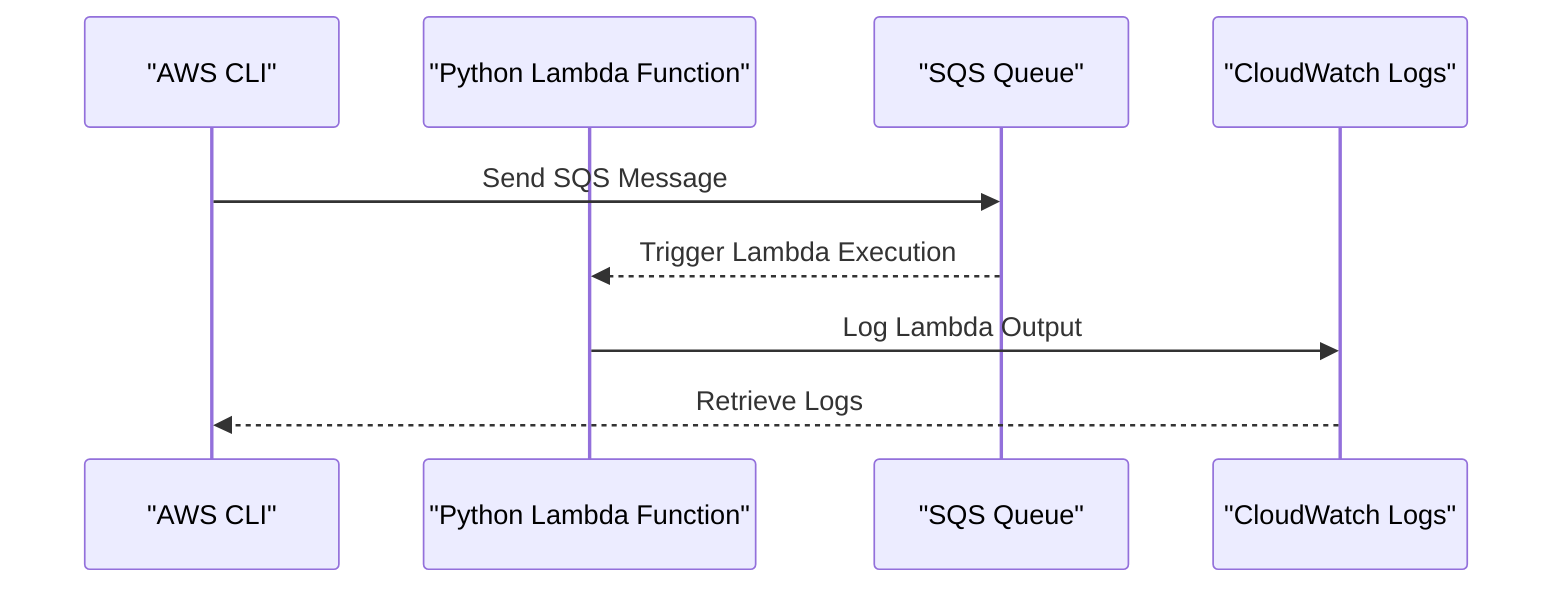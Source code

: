 sequenceDiagram
    participant AWS_CLI as "AWS CLI"
    participant Lambda_Function as "Python Lambda Function"
    participant SQS as "SQS Queue"
    participant CloudWatch_Logs as "CloudWatch Logs"

    AWS_CLI->>SQS: Send SQS Message
    SQS-->>Lambda_Function: Trigger Lambda Execution
    Lambda_Function->>CloudWatch_Logs: Log Lambda Output
    CloudWatch_Logs-->>AWS_CLI: Retrieve Logs